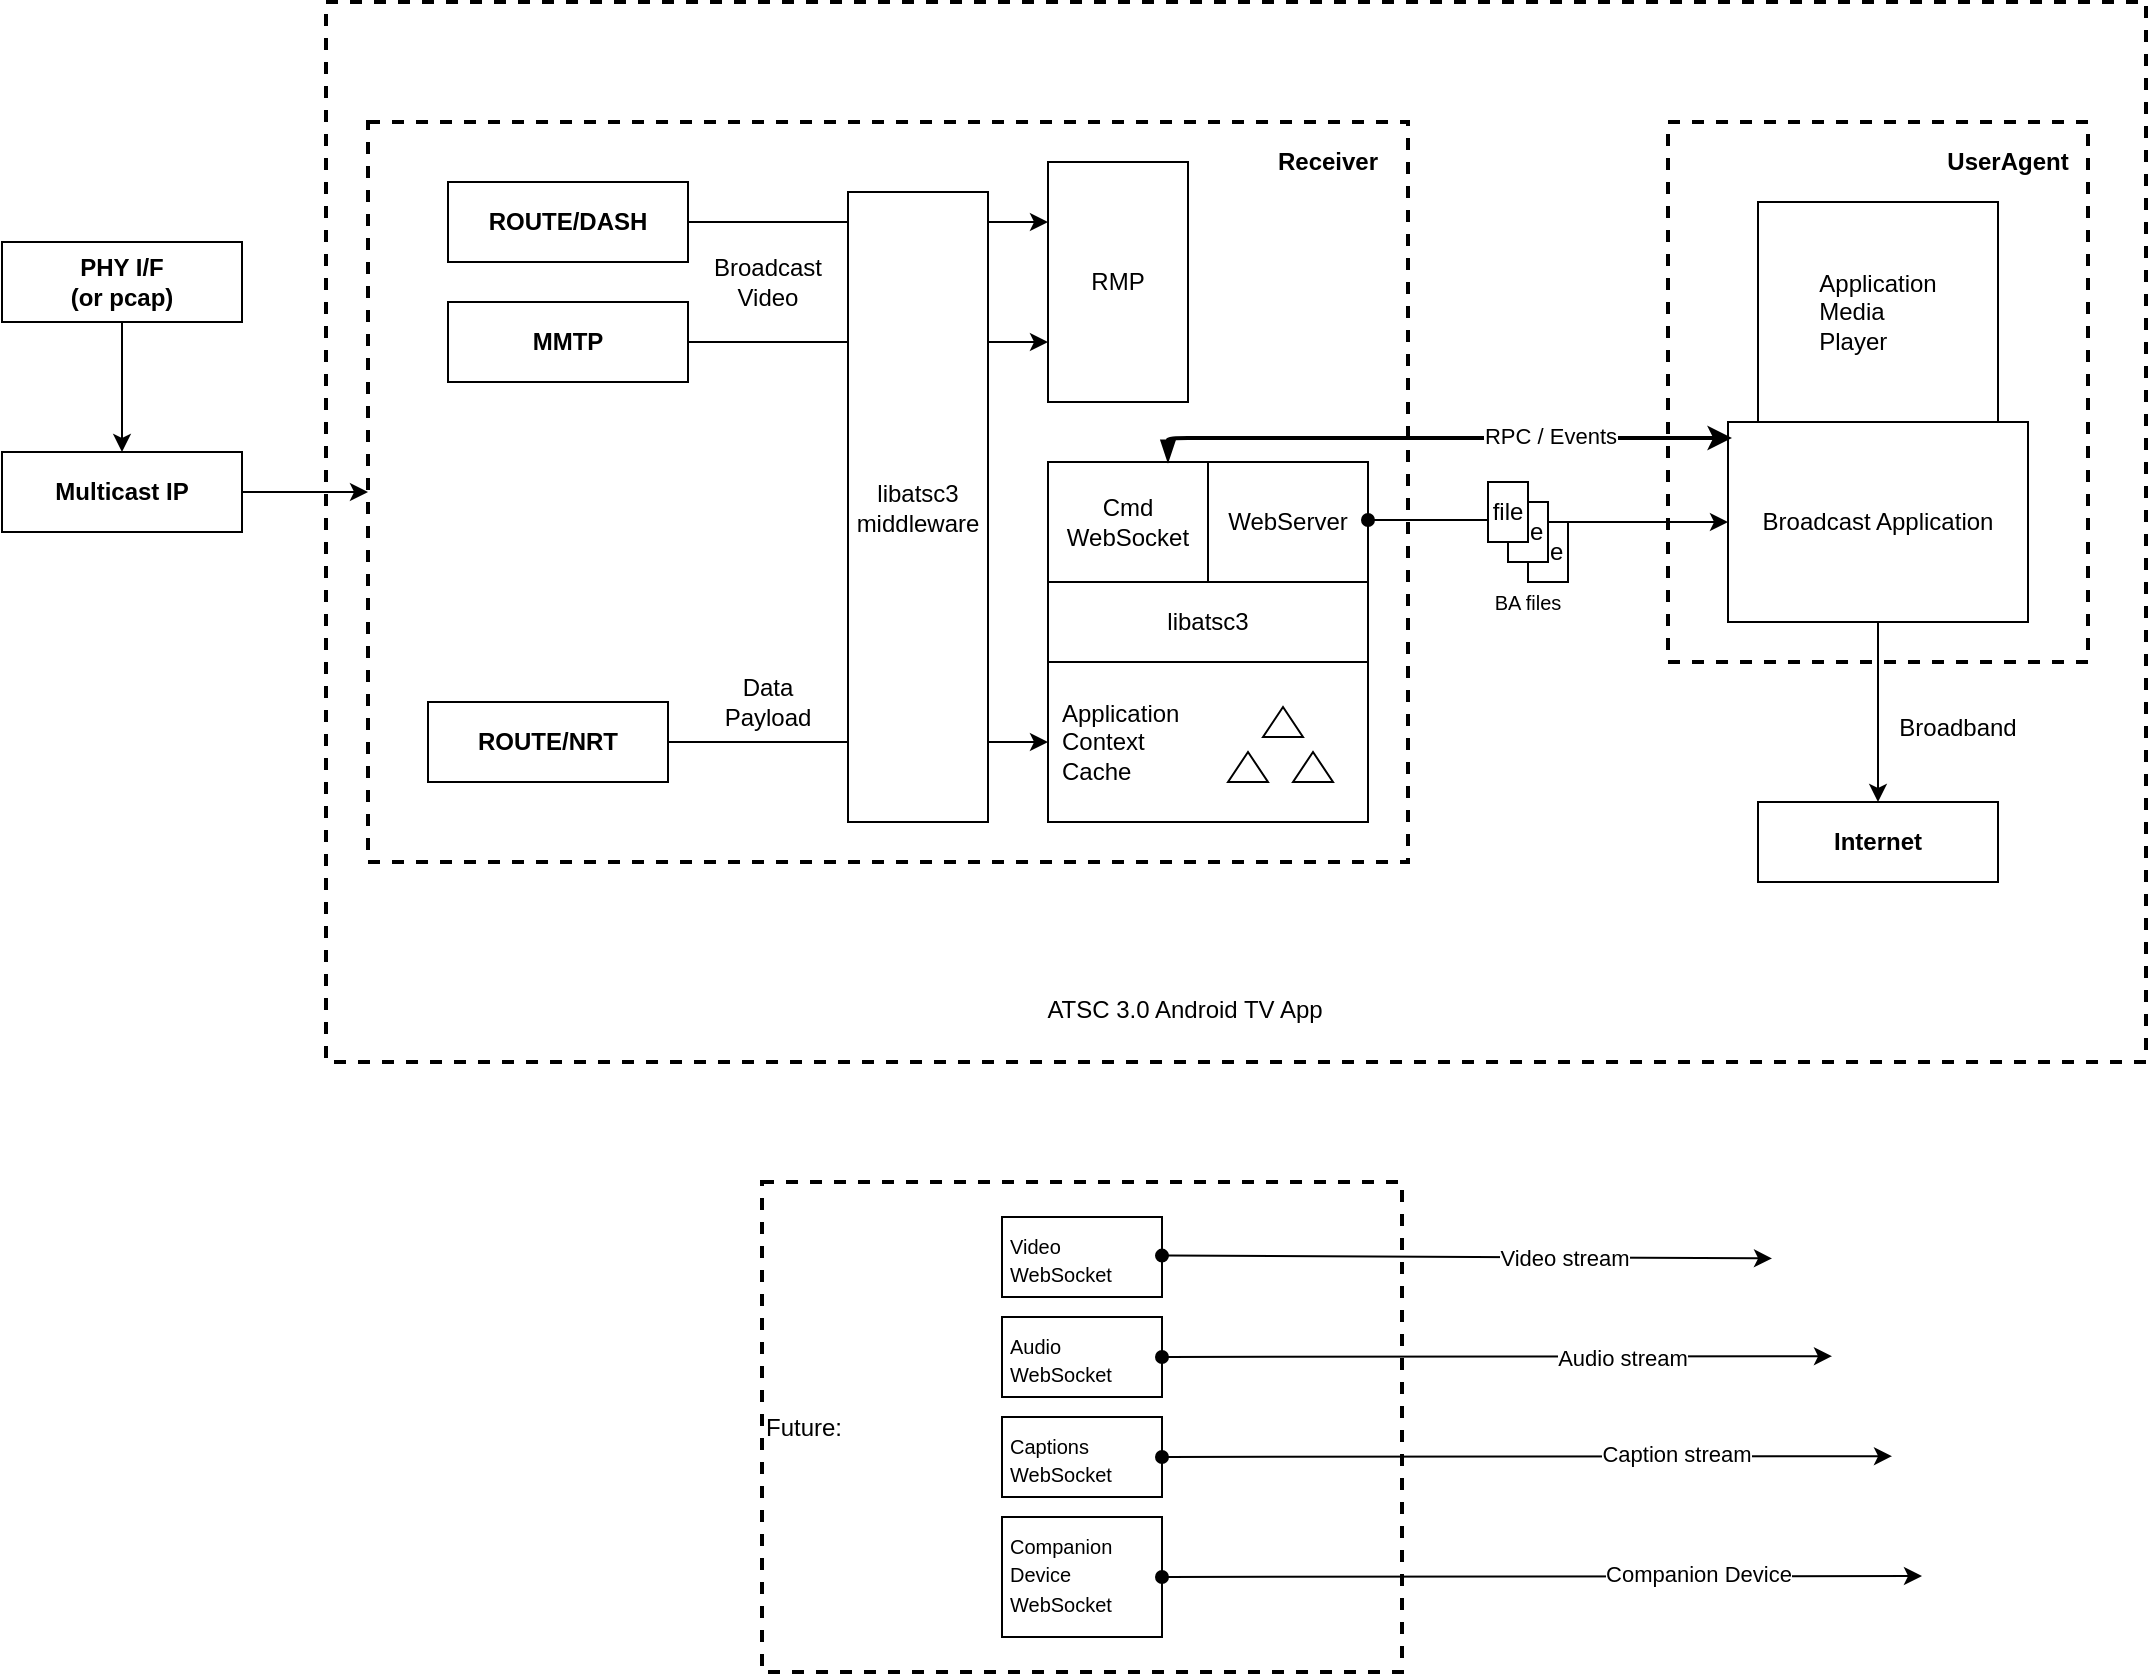 <mxfile version="13.3.4" type="github">
  <diagram id="09MFM8PcGB7d5lSRM2Vn" name="Page-1">
    <mxGraphModel dx="1906" dy="1049" grid="1" gridSize="10" guides="1" tooltips="1" connect="1" arrows="1" fold="1" page="1" pageScale="1" pageWidth="1100" pageHeight="850" math="0" shadow="0">
      <root>
        <mxCell id="0" />
        <mxCell id="1" parent="0" />
        <mxCell id="kXowvovhPUxF3OV1TYhw-60" value="" style="rounded=0;whiteSpace=wrap;html=1;align=left;fillColor=#ffffff;dashed=1;labelBorderColor=none;strokeWidth=2;" parent="1" vertex="1">
          <mxGeometry x="172" y="180" width="910" height="530" as="geometry" />
        </mxCell>
        <mxCell id="kXowvovhPUxF3OV1TYhw-49" value="Future:&amp;nbsp;" style="rounded=0;whiteSpace=wrap;html=1;align=left;fillColor=#ffffff;dashed=1;labelBorderColor=none;strokeWidth=2;" parent="1" vertex="1">
          <mxGeometry x="390" y="770" width="320" height="245" as="geometry" />
        </mxCell>
        <mxCell id="kXowvovhPUxF3OV1TYhw-1" value="file" style="rounded=0;whiteSpace=wrap;html=1;fillColor=#ffffff;align=center;" parent="1" vertex="1">
          <mxGeometry x="773" y="440" width="20" height="30" as="geometry" />
        </mxCell>
        <mxCell id="kXowvovhPUxF3OV1TYhw-2" value="" style="rounded=0;whiteSpace=wrap;html=1;fillColor=#ffffff;align=left;dashed=1;strokeWidth=2;" parent="1" vertex="1">
          <mxGeometry x="843" y="240" width="210" height="270" as="geometry" />
        </mxCell>
        <mxCell id="kXowvovhPUxF3OV1TYhw-3" value="" style="rounded=0;whiteSpace=wrap;html=1;align=left;fillColor=#ffffff;dashed=1;labelBorderColor=none;strokeWidth=2;" parent="1" vertex="1">
          <mxGeometry x="193" y="240" width="520" height="370" as="geometry" />
        </mxCell>
        <mxCell id="kXowvovhPUxF3OV1TYhw-4" value="&lt;font style=&quot;font-size: 10px&quot;&gt;Companion Device WebSocket&lt;/font&gt;" style="rounded=0;whiteSpace=wrap;html=1;labelPosition=center;verticalLabelPosition=middle;align=left;verticalAlign=top;horizontal=1;spacingLeft=2;" parent="1" vertex="1">
          <mxGeometry x="510" y="937.5" width="80" height="60" as="geometry" />
        </mxCell>
        <mxCell id="kXowvovhPUxF3OV1TYhw-5" value="&lt;font style=&quot;font-size: 10px&quot;&gt;Captions WebSocket&lt;/font&gt;" style="rounded=0;whiteSpace=wrap;html=1;labelPosition=center;verticalLabelPosition=middle;align=left;verticalAlign=top;horizontal=1;spacingLeft=2;" parent="1" vertex="1">
          <mxGeometry x="510" y="887.5" width="80" height="40" as="geometry" />
        </mxCell>
        <mxCell id="kXowvovhPUxF3OV1TYhw-6" value="&lt;font style=&quot;font-size: 10px&quot;&gt;Audio WebSocket&lt;/font&gt;" style="rounded=0;whiteSpace=wrap;html=1;labelPosition=center;verticalLabelPosition=middle;align=left;verticalAlign=top;horizontal=1;spacingLeft=2;" parent="1" vertex="1">
          <mxGeometry x="510" y="837.5" width="80" height="40" as="geometry" />
        </mxCell>
        <mxCell id="kXowvovhPUxF3OV1TYhw-7" value="&lt;font style=&quot;font-size: 10px&quot;&gt;Video WebSocket&lt;/font&gt;" style="rounded=0;whiteSpace=wrap;html=1;labelPosition=center;verticalLabelPosition=middle;align=left;verticalAlign=top;horizontal=1;spacingLeft=2;" parent="1" vertex="1">
          <mxGeometry x="510" y="787.5" width="80" height="40" as="geometry" />
        </mxCell>
        <mxCell id="kXowvovhPUxF3OV1TYhw-8" value="libatsc3" style="rounded=0;whiteSpace=wrap;html=1;" parent="1" vertex="1">
          <mxGeometry x="533" y="470" width="160" height="40" as="geometry" />
        </mxCell>
        <mxCell id="kXowvovhPUxF3OV1TYhw-9" value="&lt;div style=&quot;&quot;&gt;&lt;span&gt;Application&lt;/span&gt;&lt;/div&gt;&lt;div style=&quot;&quot;&gt;&lt;span&gt;Context&lt;/span&gt;&lt;/div&gt;&lt;div style=&quot;&quot;&gt;&lt;span&gt;Cache&lt;/span&gt;&lt;/div&gt;" style="rounded=0;whiteSpace=wrap;html=1;align=left;spacingLeft=5;" parent="1" vertex="1">
          <mxGeometry x="533" y="510" width="160" height="80" as="geometry" />
        </mxCell>
        <mxCell id="kXowvovhPUxF3OV1TYhw-10" value="WebServer" style="rounded=0;whiteSpace=wrap;html=1;" parent="1" vertex="1">
          <mxGeometry x="613" y="410" width="80" height="60" as="geometry" />
        </mxCell>
        <mxCell id="kXowvovhPUxF3OV1TYhw-11" value="Cmd&lt;br&gt;WebSocket" style="rounded=0;whiteSpace=wrap;html=1;" parent="1" vertex="1">
          <mxGeometry x="533" y="410" width="80" height="60" as="geometry" />
        </mxCell>
        <mxCell id="kXowvovhPUxF3OV1TYhw-12" value="&lt;b&gt;ROUTE/DASH&lt;/b&gt;" style="rounded=0;whiteSpace=wrap;html=1;align=center;" parent="1" vertex="1">
          <mxGeometry x="233" y="270" width="120" height="40" as="geometry" />
        </mxCell>
        <mxCell id="kXowvovhPUxF3OV1TYhw-13" value="" style="endArrow=classic;html=1;entryX=0;entryY=0.25;entryDx=0;entryDy=0;" parent="1" source="kXowvovhPUxF3OV1TYhw-12" target="kXowvovhPUxF3OV1TYhw-30" edge="1">
          <mxGeometry width="50" height="50" relative="1" as="geometry">
            <mxPoint x="343" y="440" as="sourcePoint" />
            <mxPoint x="393" y="440" as="targetPoint" />
          </mxGeometry>
        </mxCell>
        <mxCell id="kXowvovhPUxF3OV1TYhw-14" value="Broadcast Video" style="text;html=1;strokeColor=none;fillColor=none;align=center;verticalAlign=middle;whiteSpace=wrap;rounded=0;dashed=1;" parent="1" vertex="1">
          <mxGeometry x="373" y="310" width="40" height="20" as="geometry" />
        </mxCell>
        <mxCell id="kXowvovhPUxF3OV1TYhw-15" value="Broadcast Application" style="rounded=0;whiteSpace=wrap;html=1;fillColor=#ffffff;align=center;" parent="1" vertex="1">
          <mxGeometry x="873" y="390" width="150" height="100" as="geometry" />
        </mxCell>
        <mxCell id="kXowvovhPUxF3OV1TYhw-16" value="Receiver" style="text;html=1;strokeColor=none;fillColor=none;align=center;verticalAlign=middle;whiteSpace=wrap;rounded=0;fontStyle=1" parent="1" vertex="1">
          <mxGeometry x="653" y="250" width="40" height="20" as="geometry" />
        </mxCell>
        <mxCell id="kXowvovhPUxF3OV1TYhw-17" value="&lt;div style=&quot;text-align: left&quot;&gt;&lt;span&gt;Application&lt;/span&gt;&lt;/div&gt;&lt;div style=&quot;text-align: left&quot;&gt;&lt;span&gt;Media&lt;/span&gt;&lt;/div&gt;&lt;div style=&quot;text-align: left&quot;&gt;&lt;span&gt;Player&lt;/span&gt;&lt;/div&gt;" style="rounded=0;whiteSpace=wrap;html=1;fillColor=#ffffff;align=center;" parent="1" vertex="1">
          <mxGeometry x="888" y="280" width="120" height="110" as="geometry" />
        </mxCell>
        <mxCell id="kXowvovhPUxF3OV1TYhw-18" value="" style="endArrow=classic;html=1;exitX=1;exitY=0;exitDx=0;exitDy=0;" parent="1" source="kXowvovhPUxF3OV1TYhw-1" edge="1">
          <mxGeometry width="50" height="50" relative="1" as="geometry">
            <mxPoint x="813" y="440" as="sourcePoint" />
            <mxPoint x="873" y="440" as="targetPoint" />
          </mxGeometry>
        </mxCell>
        <mxCell id="kXowvovhPUxF3OV1TYhw-19" value="" style="endArrow=none;html=1;startArrow=oval;startFill=1;" parent="1" edge="1">
          <mxGeometry width="50" height="50" relative="1" as="geometry">
            <mxPoint x="693" y="439" as="sourcePoint" />
            <mxPoint x="753" y="439" as="targetPoint" />
          </mxGeometry>
        </mxCell>
        <mxCell id="kXowvovhPUxF3OV1TYhw-20" value="file" style="rounded=0;whiteSpace=wrap;html=1;fillColor=#ffffff;align=center;" parent="1" vertex="1">
          <mxGeometry x="763" y="430" width="20" height="30" as="geometry" />
        </mxCell>
        <mxCell id="kXowvovhPUxF3OV1TYhw-21" value="file" style="rounded=0;whiteSpace=wrap;html=1;fillColor=#ffffff;align=center;" parent="1" vertex="1">
          <mxGeometry x="753" y="420" width="20" height="30" as="geometry" />
        </mxCell>
        <mxCell id="kXowvovhPUxF3OV1TYhw-22" value="" style="endArrow=classic;html=1;startArrow=blockThin;startFill=1;exitX=0.75;exitY=0;exitDx=0;exitDy=0;strokeWidth=2;" parent="1" source="kXowvovhPUxF3OV1TYhw-11" edge="1">
          <mxGeometry width="50" height="50" relative="1" as="geometry">
            <mxPoint x="773" y="620" as="sourcePoint" />
            <mxPoint x="875" y="398" as="targetPoint" />
            <Array as="points">
              <mxPoint x="593" y="398" />
            </Array>
          </mxGeometry>
        </mxCell>
        <mxCell id="kXowvovhPUxF3OV1TYhw-23" value="RPC / Events" style="edgeLabel;html=1;align=center;verticalAlign=middle;resizable=0;points=[];" parent="kXowvovhPUxF3OV1TYhw-22" vertex="1" connectable="0">
          <mxGeometry x="0.38" y="1" relative="1" as="geometry">
            <mxPoint as="offset" />
          </mxGeometry>
        </mxCell>
        <mxCell id="kXowvovhPUxF3OV1TYhw-24" value="" style="endArrow=classic;html=1;startArrow=oval;startFill=1;" parent="1" edge="1">
          <mxGeometry width="50" height="50" relative="1" as="geometry">
            <mxPoint x="590" y="857.48" as="sourcePoint" />
            <mxPoint x="925" y="857.08" as="targetPoint" />
          </mxGeometry>
        </mxCell>
        <mxCell id="kXowvovhPUxF3OV1TYhw-25" value="Audio&amp;nbsp;stream" style="edgeLabel;html=1;align=center;verticalAlign=middle;resizable=0;points=[];" parent="kXowvovhPUxF3OV1TYhw-24" vertex="1" connectable="0">
          <mxGeometry x="0.372" y="-1" relative="1" as="geometry">
            <mxPoint as="offset" />
          </mxGeometry>
        </mxCell>
        <mxCell id="kXowvovhPUxF3OV1TYhw-29" value="UserAgent" style="text;html=1;strokeColor=none;fillColor=none;align=center;verticalAlign=middle;whiteSpace=wrap;rounded=0;fontStyle=1" parent="1" vertex="1">
          <mxGeometry x="993" y="250" width="40" height="20" as="geometry" />
        </mxCell>
        <mxCell id="kXowvovhPUxF3OV1TYhw-30" value="RMP" style="rounded=0;whiteSpace=wrap;html=1;fillColor=#ffffff;align=center;" parent="1" vertex="1">
          <mxGeometry x="533" y="260" width="70" height="120" as="geometry" />
        </mxCell>
        <mxCell id="kXowvovhPUxF3OV1TYhw-31" value="&lt;b&gt;Internet&lt;/b&gt;" style="rounded=0;whiteSpace=wrap;html=1;align=center;" parent="1" vertex="1">
          <mxGeometry x="888" y="580" width="120" height="40" as="geometry" />
        </mxCell>
        <mxCell id="kXowvovhPUxF3OV1TYhw-32" value="Broadband" style="text;html=1;strokeColor=none;fillColor=none;align=center;verticalAlign=middle;whiteSpace=wrap;rounded=0;dashed=1;" parent="1" vertex="1">
          <mxGeometry x="968" y="532.5" width="40" height="20" as="geometry" />
        </mxCell>
        <mxCell id="kXowvovhPUxF3OV1TYhw-33" value="" style="endArrow=classic;html=1;" parent="1" source="kXowvovhPUxF3OV1TYhw-15" target="kXowvovhPUxF3OV1TYhw-31" edge="1">
          <mxGeometry width="50" height="50" relative="1" as="geometry">
            <mxPoint x="1023" y="440" as="sourcePoint" />
            <mxPoint x="1113" y="440" as="targetPoint" />
          </mxGeometry>
        </mxCell>
        <mxCell id="kXowvovhPUxF3OV1TYhw-35" value="" style="endArrow=classic;html=1;exitX=1;exitY=0.143;exitDx=0;exitDy=0;exitPerimeter=0;entryX=0;entryY=1;entryDx=0;entryDy=0;startArrow=oval;startFill=1;" parent="1" edge="1">
          <mxGeometry width="50" height="50" relative="1" as="geometry">
            <mxPoint x="590" y="806.79" as="sourcePoint" />
            <mxPoint x="895" y="808.21" as="targetPoint" />
          </mxGeometry>
        </mxCell>
        <mxCell id="kXowvovhPUxF3OV1TYhw-36" value="Video stream" style="edgeLabel;html=1;align=center;verticalAlign=middle;resizable=0;points=[];" parent="kXowvovhPUxF3OV1TYhw-35" vertex="1" connectable="0">
          <mxGeometry x="0.317" relative="1" as="geometry">
            <mxPoint as="offset" />
          </mxGeometry>
        </mxCell>
        <mxCell id="kXowvovhPUxF3OV1TYhw-37" value="" style="group" parent="1" vertex="1" connectable="0">
          <mxGeometry x="623" y="532.5" width="52.5" height="37.5" as="geometry" />
        </mxCell>
        <mxCell id="kXowvovhPUxF3OV1TYhw-38" value="" style="triangle;whiteSpace=wrap;html=1;fillColor=#ffffff;align=left;rotation=-90;" parent="kXowvovhPUxF3OV1TYhw-37" vertex="1">
          <mxGeometry x="20" y="-2.5" width="15" height="20" as="geometry" />
        </mxCell>
        <mxCell id="kXowvovhPUxF3OV1TYhw-39" value="" style="triangle;whiteSpace=wrap;html=1;fillColor=#ffffff;align=left;rotation=-90;" parent="kXowvovhPUxF3OV1TYhw-37" vertex="1">
          <mxGeometry x="35" y="20" width="15" height="20" as="geometry" />
        </mxCell>
        <mxCell id="kXowvovhPUxF3OV1TYhw-40" value="" style="triangle;whiteSpace=wrap;html=1;fillColor=#ffffff;align=left;rotation=-90;" parent="kXowvovhPUxF3OV1TYhw-37" vertex="1">
          <mxGeometry x="2.5" y="20" width="15" height="20" as="geometry" />
        </mxCell>
        <mxCell id="kXowvovhPUxF3OV1TYhw-41" value="BA files" style="text;html=1;strokeColor=none;fillColor=none;align=center;verticalAlign=middle;whiteSpace=wrap;rounded=0;fontSize=10;" parent="1" vertex="1">
          <mxGeometry x="743" y="470" width="60" height="20" as="geometry" />
        </mxCell>
        <mxCell id="kXowvovhPUxF3OV1TYhw-42" value="&lt;b&gt;MMTP&lt;br&gt;&lt;/b&gt;" style="rounded=0;whiteSpace=wrap;html=1;align=center;" parent="1" vertex="1">
          <mxGeometry x="233" y="330" width="120" height="40" as="geometry" />
        </mxCell>
        <mxCell id="kXowvovhPUxF3OV1TYhw-43" value="&lt;b&gt;ROUTE/NRT&lt;/b&gt;" style="rounded=0;whiteSpace=wrap;html=1;align=center;" parent="1" vertex="1">
          <mxGeometry x="223" y="530" width="120" height="40" as="geometry" />
        </mxCell>
        <mxCell id="kXowvovhPUxF3OV1TYhw-44" value="" style="endArrow=classic;html=1;entryX=0;entryY=0.75;entryDx=0;entryDy=0;" parent="1" source="kXowvovhPUxF3OV1TYhw-42" target="kXowvovhPUxF3OV1TYhw-30" edge="1">
          <mxGeometry width="50" height="50" relative="1" as="geometry">
            <mxPoint x="343" y="490" as="sourcePoint" />
            <mxPoint x="393" y="490" as="targetPoint" />
          </mxGeometry>
        </mxCell>
        <mxCell id="kXowvovhPUxF3OV1TYhw-45" value="" style="endArrow=classic;html=1;exitX=1;exitY=0.5;exitDx=0;exitDy=0;" parent="1" source="kXowvovhPUxF3OV1TYhw-43" target="kXowvovhPUxF3OV1TYhw-9" edge="1">
          <mxGeometry width="50" height="50" relative="1" as="geometry">
            <mxPoint x="343" y="539.5" as="sourcePoint" />
            <mxPoint x="393" y="539.5" as="targetPoint" />
          </mxGeometry>
        </mxCell>
        <mxCell id="kXowvovhPUxF3OV1TYhw-50" value="" style="endArrow=classic;html=1;startArrow=oval;startFill=1;" parent="1" edge="1">
          <mxGeometry width="50" height="50" relative="1" as="geometry">
            <mxPoint x="590" y="907.48" as="sourcePoint" />
            <mxPoint x="955" y="907.08" as="targetPoint" />
          </mxGeometry>
        </mxCell>
        <mxCell id="kXowvovhPUxF3OV1TYhw-51" value="Caption&amp;nbsp;stream" style="edgeLabel;html=1;align=center;verticalAlign=middle;resizable=0;points=[];" parent="kXowvovhPUxF3OV1TYhw-50" vertex="1" connectable="0">
          <mxGeometry x="0.407" y="1" relative="1" as="geometry">
            <mxPoint as="offset" />
          </mxGeometry>
        </mxCell>
        <mxCell id="kXowvovhPUxF3OV1TYhw-52" value="" style="endArrow=classic;html=1;startArrow=oval;startFill=1;" parent="1" edge="1">
          <mxGeometry width="50" height="50" relative="1" as="geometry">
            <mxPoint x="590" y="967.48" as="sourcePoint" />
            <mxPoint x="970" y="967" as="targetPoint" />
          </mxGeometry>
        </mxCell>
        <mxCell id="kXowvovhPUxF3OV1TYhw-53" value="Companion Device" style="edgeLabel;html=1;align=center;verticalAlign=middle;resizable=0;points=[];" parent="kXowvovhPUxF3OV1TYhw-52" vertex="1" connectable="0">
          <mxGeometry x="0.407" y="1" relative="1" as="geometry">
            <mxPoint as="offset" />
          </mxGeometry>
        </mxCell>
        <mxCell id="kXowvovhPUxF3OV1TYhw-54" value="libatsc3 middleware" style="rounded=0;whiteSpace=wrap;html=1;fillColor=#ffffff;align=center;" parent="1" vertex="1">
          <mxGeometry x="433" y="275" width="70" height="315" as="geometry" />
        </mxCell>
        <mxCell id="kXowvovhPUxF3OV1TYhw-57" value="Data Payload" style="text;html=1;strokeColor=none;fillColor=none;align=center;verticalAlign=middle;whiteSpace=wrap;rounded=0;dashed=1;" parent="1" vertex="1">
          <mxGeometry x="373" y="520" width="40" height="20" as="geometry" />
        </mxCell>
        <mxCell id="kXowvovhPUxF3OV1TYhw-59" style="edgeStyle=orthogonalEdgeStyle;rounded=0;orthogonalLoop=1;jettySize=auto;html=1;exitX=1;exitY=0.5;exitDx=0;exitDy=0;" parent="1" source="kXowvovhPUxF3OV1TYhw-58" target="kXowvovhPUxF3OV1TYhw-3" edge="1">
          <mxGeometry relative="1" as="geometry" />
        </mxCell>
        <mxCell id="kXowvovhPUxF3OV1TYhw-58" value="&lt;b&gt;Multicast IP&lt;/b&gt;" style="rounded=0;whiteSpace=wrap;html=1;align=center;" parent="1" vertex="1">
          <mxGeometry x="10" y="405" width="120" height="40" as="geometry" />
        </mxCell>
        <mxCell id="kXowvovhPUxF3OV1TYhw-61" value="&lt;span style=&quot;font-size: 12px ; font-weight: 400 ; text-align: left&quot;&gt;ATSC 3.0 Android TV App&lt;/span&gt;" style="text;strokeColor=none;fillColor=none;html=1;fontSize=24;fontStyle=1;verticalAlign=middle;align=center;" parent="1" vertex="1">
          <mxGeometry x="551" y="660" width="100" height="40" as="geometry" />
        </mxCell>
        <mxCell id="kXowvovhPUxF3OV1TYhw-63" style="edgeStyle=orthogonalEdgeStyle;rounded=0;orthogonalLoop=1;jettySize=auto;html=1;exitX=0.5;exitY=1;exitDx=0;exitDy=0;entryX=0.5;entryY=0;entryDx=0;entryDy=0;" parent="1" source="kXowvovhPUxF3OV1TYhw-62" target="kXowvovhPUxF3OV1TYhw-58" edge="1">
          <mxGeometry relative="1" as="geometry" />
        </mxCell>
        <mxCell id="kXowvovhPUxF3OV1TYhw-62" value="&lt;b&gt;PHY I/F&lt;br&gt;(or pcap)&lt;br&gt;&lt;/b&gt;" style="rounded=0;whiteSpace=wrap;html=1;align=center;" parent="1" vertex="1">
          <mxGeometry x="10" y="300" width="120" height="40" as="geometry" />
        </mxCell>
      </root>
    </mxGraphModel>
  </diagram>
</mxfile>
